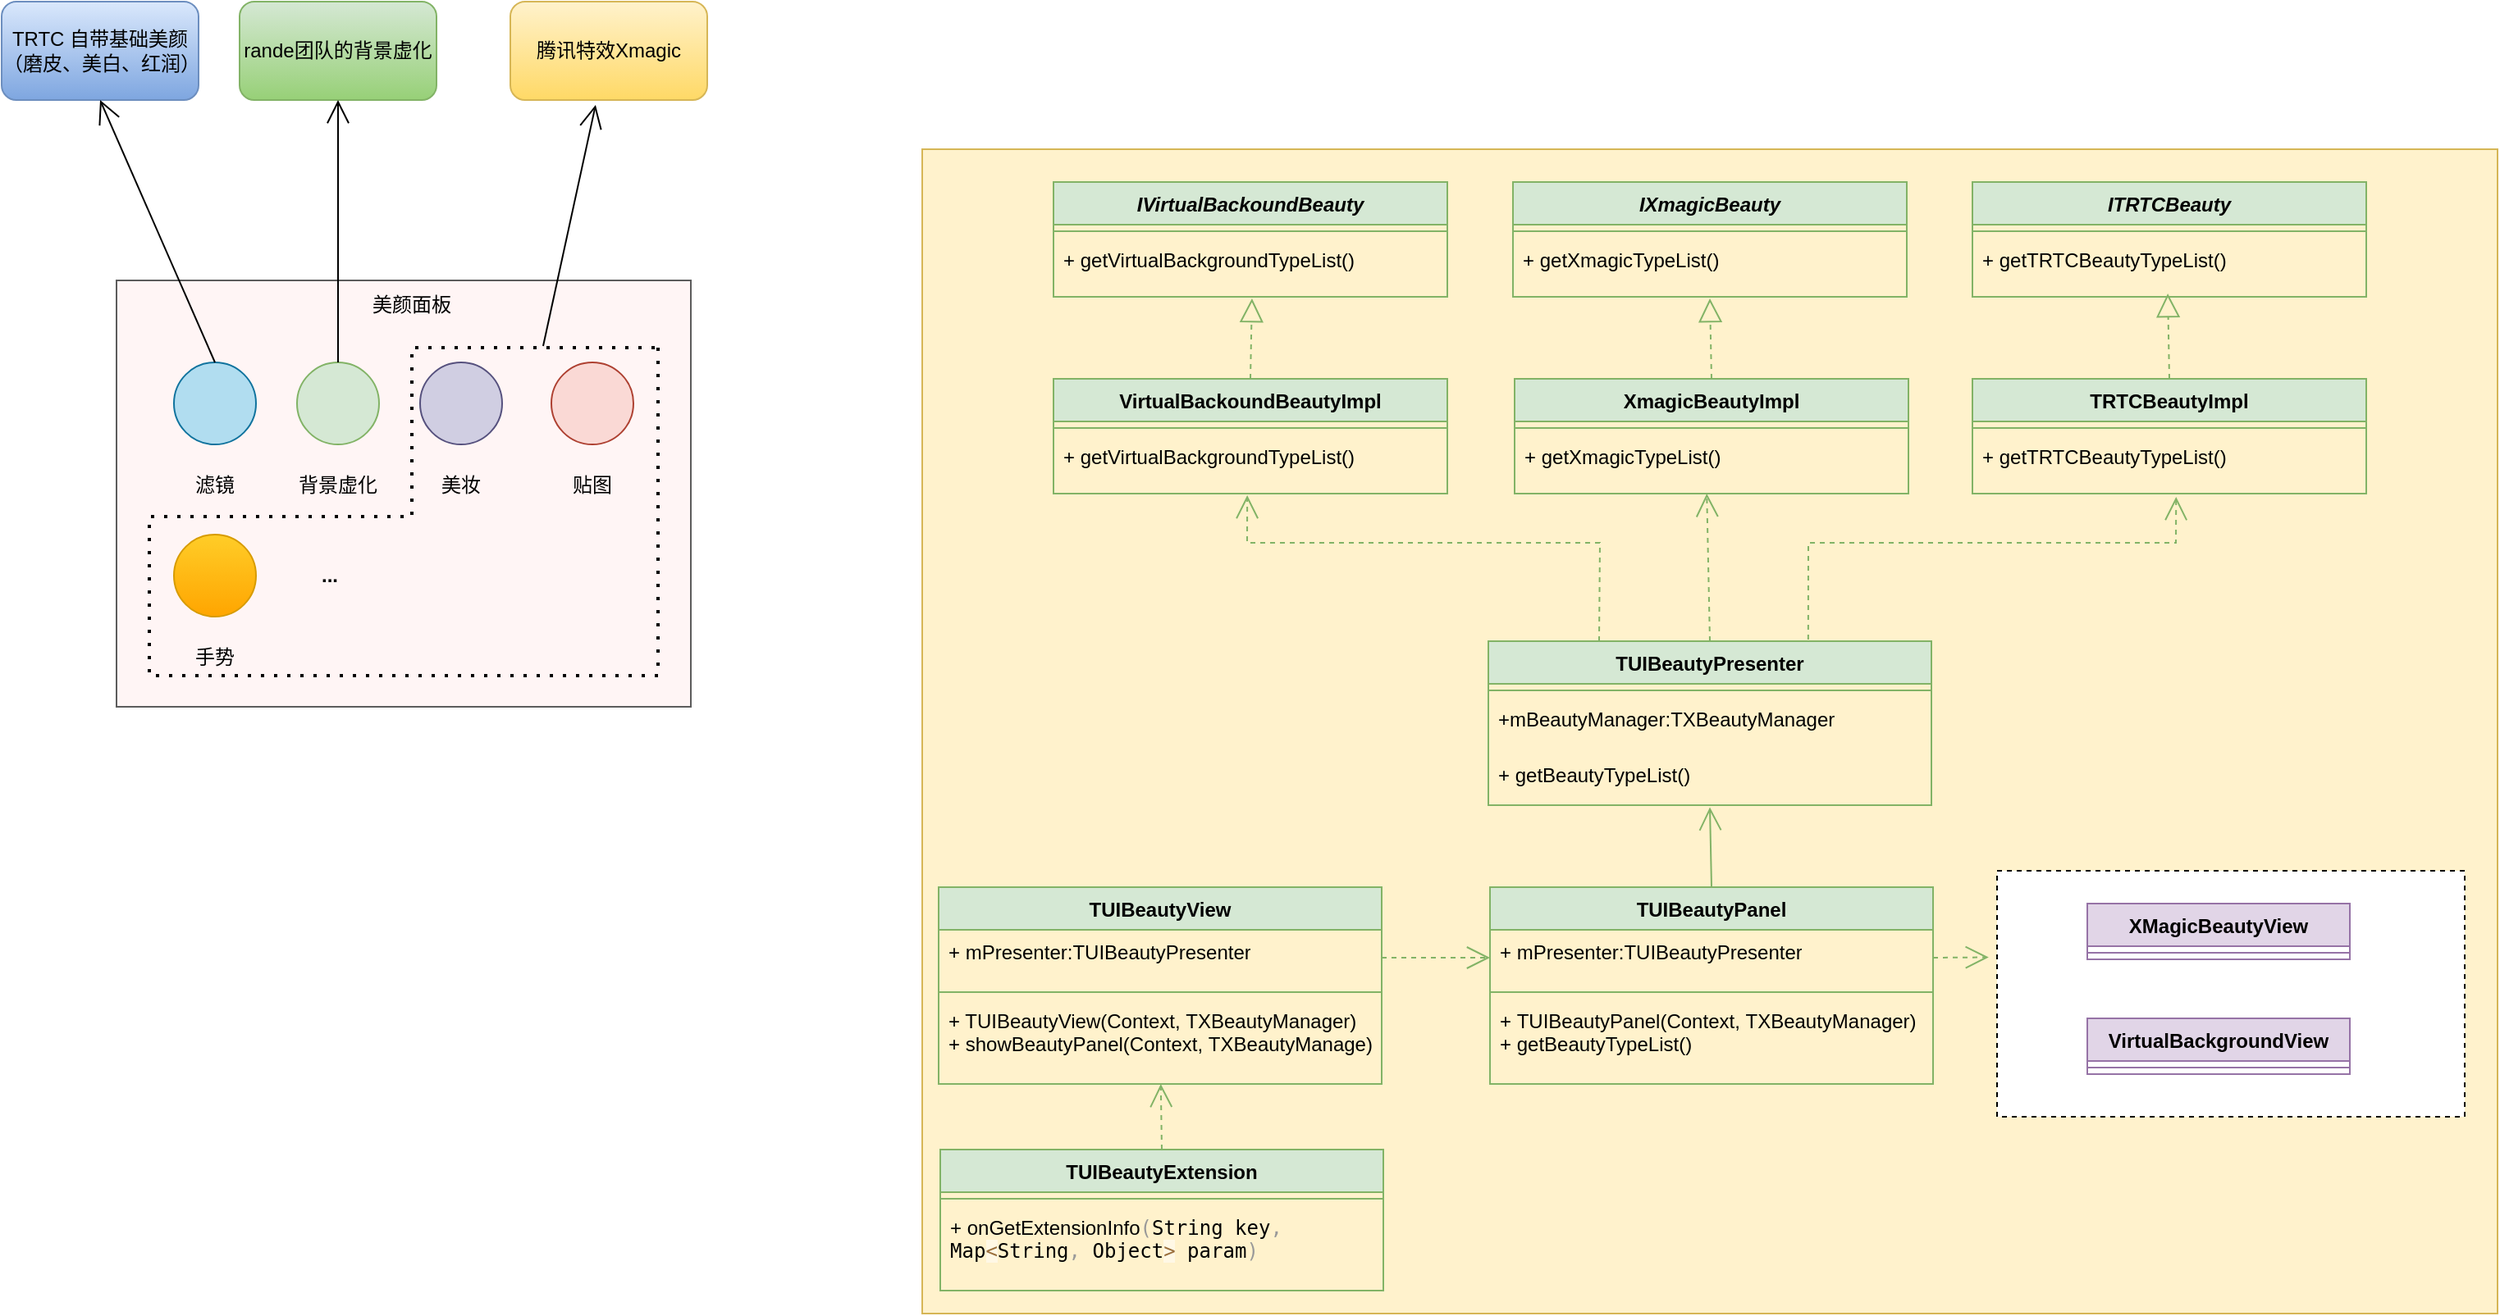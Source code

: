 <mxfile version="22.1.4" type="github">
  <diagram name="第 1 页" id="BJb2QBftmAwLZdBP9YWp">
    <mxGraphModel dx="1854" dy="998" grid="1" gridSize="10" guides="1" tooltips="1" connect="1" arrows="1" fold="1" page="1" pageScale="1" pageWidth="827" pageHeight="1169" math="0" shadow="0">
      <root>
        <mxCell id="0" />
        <mxCell id="1" parent="0" />
        <mxCell id="WcxLaPeq5YX2QQLOV-Lv-100" value="" style="rounded=0;whiteSpace=wrap;html=1;fillColor=#fff2cc;strokeColor=#d6b656;" vertex="1" parent="1">
          <mxGeometry x="760" y="120" width="960" height="710" as="geometry" />
        </mxCell>
        <mxCell id="WcxLaPeq5YX2QQLOV-Lv-5" value="" style="rounded=0;whiteSpace=wrap;html=1;strokeColor=#5C5C5C;fillColor=#FFF5F5;" vertex="1" parent="1">
          <mxGeometry x="269" y="200" width="350" height="260" as="geometry" />
        </mxCell>
        <mxCell id="WcxLaPeq5YX2QQLOV-Lv-6" value="美颜面板" style="text;html=1;strokeColor=none;fillColor=none;align=center;verticalAlign=middle;whiteSpace=wrap;rounded=0;" vertex="1" parent="1">
          <mxGeometry x="419" y="200" width="60" height="30" as="geometry" />
        </mxCell>
        <mxCell id="WcxLaPeq5YX2QQLOV-Lv-8" value="" style="ellipse;whiteSpace=wrap;html=1;aspect=fixed;fillColor=#b1ddf0;strokeColor=#10739e;" vertex="1" parent="1">
          <mxGeometry x="304" y="250" width="50" height="50" as="geometry" />
        </mxCell>
        <mxCell id="WcxLaPeq5YX2QQLOV-Lv-9" value="滤镜" style="text;html=1;strokeColor=none;fillColor=none;align=center;verticalAlign=middle;whiteSpace=wrap;rounded=0;" vertex="1" parent="1">
          <mxGeometry x="299" y="310" width="60" height="30" as="geometry" />
        </mxCell>
        <mxCell id="WcxLaPeq5YX2QQLOV-Lv-12" value="" style="ellipse;whiteSpace=wrap;html=1;aspect=fixed;fillColor=#d5e8d4;strokeColor=#82b366;" vertex="1" parent="1">
          <mxGeometry x="379" y="250" width="50" height="50" as="geometry" />
        </mxCell>
        <mxCell id="WcxLaPeq5YX2QQLOV-Lv-13" value="背景虚化" style="text;html=1;strokeColor=none;fillColor=none;align=center;verticalAlign=middle;whiteSpace=wrap;rounded=0;" vertex="1" parent="1">
          <mxGeometry x="374" y="310" width="60" height="30" as="geometry" />
        </mxCell>
        <mxCell id="WcxLaPeq5YX2QQLOV-Lv-14" value="" style="ellipse;whiteSpace=wrap;html=1;aspect=fixed;fillColor=#d0cee2;strokeColor=#56517e;" vertex="1" parent="1">
          <mxGeometry x="454" y="250" width="50" height="50" as="geometry" />
        </mxCell>
        <mxCell id="WcxLaPeq5YX2QQLOV-Lv-15" value="美妆" style="text;html=1;strokeColor=none;fillColor=none;align=center;verticalAlign=middle;whiteSpace=wrap;rounded=0;" vertex="1" parent="1">
          <mxGeometry x="449" y="310" width="60" height="30" as="geometry" />
        </mxCell>
        <mxCell id="WcxLaPeq5YX2QQLOV-Lv-16" value="" style="ellipse;whiteSpace=wrap;html=1;aspect=fixed;fillColor=#fad9d5;strokeColor=#ae4132;" vertex="1" parent="1">
          <mxGeometry x="534" y="250" width="50" height="50" as="geometry" />
        </mxCell>
        <mxCell id="WcxLaPeq5YX2QQLOV-Lv-17" value="贴图" style="text;html=1;strokeColor=none;fillColor=none;align=center;verticalAlign=middle;whiteSpace=wrap;rounded=0;" vertex="1" parent="1">
          <mxGeometry x="529" y="310" width="60" height="30" as="geometry" />
        </mxCell>
        <mxCell id="WcxLaPeq5YX2QQLOV-Lv-18" value="" style="ellipse;whiteSpace=wrap;html=1;aspect=fixed;fillColor=#ffcd28;strokeColor=#d79b00;gradientColor=#ffa500;" vertex="1" parent="1">
          <mxGeometry x="304" y="355" width="50" height="50" as="geometry" />
        </mxCell>
        <mxCell id="WcxLaPeq5YX2QQLOV-Lv-19" value="手势" style="text;html=1;strokeColor=none;fillColor=none;align=center;verticalAlign=middle;whiteSpace=wrap;rounded=0;" vertex="1" parent="1">
          <mxGeometry x="299" y="415" width="60" height="30" as="geometry" />
        </mxCell>
        <mxCell id="WcxLaPeq5YX2QQLOV-Lv-21" value="TRTC 自带基础美颜（磨皮、美白、红润）" style="rounded=1;whiteSpace=wrap;html=1;fillColor=#dae8fc;gradientColor=#7ea6e0;strokeColor=#6c8ebf;" vertex="1" parent="1">
          <mxGeometry x="199" y="30" width="120" height="60" as="geometry" />
        </mxCell>
        <mxCell id="WcxLaPeq5YX2QQLOV-Lv-24" value="rande团队的背景虚化" style="rounded=1;whiteSpace=wrap;html=1;fillColor=#d5e8d4;gradientColor=#97d077;strokeColor=#82b366;" vertex="1" parent="1">
          <mxGeometry x="344" y="30" width="120" height="60" as="geometry" />
        </mxCell>
        <mxCell id="WcxLaPeq5YX2QQLOV-Lv-27" value="" style="endArrow=none;dashed=1;html=1;dashPattern=1 3;strokeWidth=2;rounded=0;" edge="1" parent="1">
          <mxGeometry width="50" height="50" relative="1" as="geometry">
            <mxPoint x="599" y="241" as="sourcePoint" />
            <mxPoint x="599" y="241" as="targetPoint" />
            <Array as="points">
              <mxPoint x="599" y="441" />
              <mxPoint x="289" y="441" />
              <mxPoint x="289" y="344" />
              <mxPoint x="449" y="344" />
              <mxPoint x="449" y="241" />
            </Array>
          </mxGeometry>
        </mxCell>
        <mxCell id="WcxLaPeq5YX2QQLOV-Lv-30" value="&lt;b&gt;...&lt;/b&gt;" style="text;html=1;strokeColor=none;fillColor=none;align=center;verticalAlign=middle;whiteSpace=wrap;rounded=0;" vertex="1" parent="1">
          <mxGeometry x="369" y="365" width="60" height="30" as="geometry" />
        </mxCell>
        <mxCell id="WcxLaPeq5YX2QQLOV-Lv-31" value="" style="endArrow=open;endFill=1;endSize=12;html=1;rounded=0;exitX=0.5;exitY=0;exitDx=0;exitDy=0;entryX=0.5;entryY=1;entryDx=0;entryDy=0;" edge="1" parent="1" source="WcxLaPeq5YX2QQLOV-Lv-8" target="WcxLaPeq5YX2QQLOV-Lv-21">
          <mxGeometry width="160" relative="1" as="geometry">
            <mxPoint x="849" y="570" as="sourcePoint" />
            <mxPoint x="1009" y="570" as="targetPoint" />
          </mxGeometry>
        </mxCell>
        <mxCell id="WcxLaPeq5YX2QQLOV-Lv-32" value="" style="endArrow=open;endFill=1;endSize=12;html=1;rounded=0;exitX=0.5;exitY=0;exitDx=0;exitDy=0;entryX=0.5;entryY=1;entryDx=0;entryDy=0;" edge="1" parent="1" source="WcxLaPeq5YX2QQLOV-Lv-12" target="WcxLaPeq5YX2QQLOV-Lv-24">
          <mxGeometry width="160" relative="1" as="geometry">
            <mxPoint x="339" y="260" as="sourcePoint" />
            <mxPoint x="339" y="100" as="targetPoint" />
          </mxGeometry>
        </mxCell>
        <mxCell id="WcxLaPeq5YX2QQLOV-Lv-33" value="腾讯特效Xmagic" style="rounded=1;whiteSpace=wrap;html=1;fillColor=#fff2cc;gradientColor=#ffd966;strokeColor=#d6b656;" vertex="1" parent="1">
          <mxGeometry x="509" y="30" width="120" height="60" as="geometry" />
        </mxCell>
        <mxCell id="WcxLaPeq5YX2QQLOV-Lv-34" value="" style="endArrow=open;endFill=1;endSize=12;html=1;rounded=0;entryX=0.433;entryY=1.05;entryDx=0;entryDy=0;entryPerimeter=0;" edge="1" parent="1" target="WcxLaPeq5YX2QQLOV-Lv-33">
          <mxGeometry width="160" relative="1" as="geometry">
            <mxPoint x="529" y="240" as="sourcePoint" />
            <mxPoint x="489" y="100" as="targetPoint" />
          </mxGeometry>
        </mxCell>
        <mxCell id="WcxLaPeq5YX2QQLOV-Lv-36" value="TUIBeautyPresenter" style="swimlane;fontStyle=1;align=center;verticalAlign=top;childLayout=stackLayout;horizontal=1;startSize=26;horizontalStack=0;resizeParent=1;resizeParentMax=0;resizeLast=0;collapsible=1;marginBottom=0;whiteSpace=wrap;html=1;fillColor=#d5e8d4;strokeColor=#82b366;" vertex="1" parent="1">
          <mxGeometry x="1105" y="420" width="270" height="100" as="geometry" />
        </mxCell>
        <mxCell id="WcxLaPeq5YX2QQLOV-Lv-38" value="" style="line;strokeWidth=1;fillColor=#d5e8d4;align=left;verticalAlign=middle;spacingTop=-1;spacingLeft=3;spacingRight=3;rotatable=0;labelPosition=right;points=[];portConstraint=eastwest;strokeColor=#82b366;" vertex="1" parent="WcxLaPeq5YX2QQLOV-Lv-36">
          <mxGeometry y="26" width="270" height="8" as="geometry" />
        </mxCell>
        <mxCell id="WcxLaPeq5YX2QQLOV-Lv-37" value="+mBeautyManager:&lt;span style=&quot;background-color: initial;&quot;&gt;TXBeautyManager&lt;/span&gt;" style="text;align=left;verticalAlign=top;spacingLeft=4;spacingRight=4;overflow=hidden;rotatable=0;points=[[0,0.5],[1,0.5]];portConstraint=eastwest;whiteSpace=wrap;html=1;" vertex="1" parent="WcxLaPeq5YX2QQLOV-Lv-36">
          <mxGeometry y="34" width="270" height="34" as="geometry" />
        </mxCell>
        <mxCell id="WcxLaPeq5YX2QQLOV-Lv-39" value="+ getBeautyTypeList()" style="text;align=left;verticalAlign=top;spacingLeft=4;spacingRight=4;overflow=hidden;rotatable=0;points=[[0,0.5],[1,0.5]];portConstraint=eastwest;whiteSpace=wrap;html=1;" vertex="1" parent="WcxLaPeq5YX2QQLOV-Lv-36">
          <mxGeometry y="68" width="270" height="32" as="geometry" />
        </mxCell>
        <mxCell id="WcxLaPeq5YX2QQLOV-Lv-40" value="&lt;i&gt;ITRTCBeauty&lt;/i&gt;" style="swimlane;fontStyle=1;align=center;verticalAlign=top;childLayout=stackLayout;horizontal=1;startSize=26;horizontalStack=0;resizeParent=1;resizeParentMax=0;resizeLast=0;collapsible=1;marginBottom=0;whiteSpace=wrap;html=1;fillColor=#d5e8d4;strokeColor=#82b366;" vertex="1" parent="1">
          <mxGeometry x="1400" y="140" width="240" height="70" as="geometry" />
        </mxCell>
        <mxCell id="WcxLaPeq5YX2QQLOV-Lv-42" value="" style="line;strokeWidth=1;fillColor=#d5e8d4;align=left;verticalAlign=middle;spacingTop=-1;spacingLeft=3;spacingRight=3;rotatable=0;labelPosition=right;points=[];portConstraint=eastwest;strokeColor=#82b366;" vertex="1" parent="WcxLaPeq5YX2QQLOV-Lv-40">
          <mxGeometry y="26" width="240" height="8" as="geometry" />
        </mxCell>
        <mxCell id="WcxLaPeq5YX2QQLOV-Lv-43" value="+ getTRTCBeautyTypeList()&lt;br style=&quot;border-color: var(--border-color);&quot;&gt;" style="text;align=left;verticalAlign=top;spacingLeft=4;spacingRight=4;overflow=hidden;rotatable=0;points=[[0,0.5],[1,0.5]];portConstraint=eastwest;whiteSpace=wrap;html=1;" vertex="1" parent="WcxLaPeq5YX2QQLOV-Lv-40">
          <mxGeometry y="34" width="240" height="36" as="geometry" />
        </mxCell>
        <mxCell id="WcxLaPeq5YX2QQLOV-Lv-45" value="TUIBeautyView" style="swimlane;fontStyle=1;align=center;verticalAlign=top;childLayout=stackLayout;horizontal=1;startSize=26;horizontalStack=0;resizeParent=1;resizeParentMax=0;resizeLast=0;collapsible=1;marginBottom=0;whiteSpace=wrap;html=1;fillColor=#d5e8d4;strokeColor=#82b366;" vertex="1" parent="1">
          <mxGeometry x="770" y="570" width="270" height="120" as="geometry" />
        </mxCell>
        <mxCell id="WcxLaPeq5YX2QQLOV-Lv-46" value="+ mPresenter:TUIBeautyPresenter" style="text;align=left;verticalAlign=top;spacingLeft=4;spacingRight=4;overflow=hidden;rotatable=0;points=[[0,0.5],[1,0.5]];portConstraint=eastwest;whiteSpace=wrap;html=1;" vertex="1" parent="WcxLaPeq5YX2QQLOV-Lv-45">
          <mxGeometry y="26" width="270" height="34" as="geometry" />
        </mxCell>
        <mxCell id="WcxLaPeq5YX2QQLOV-Lv-47" value="" style="line;strokeWidth=1;fillColor=#d5e8d4;align=left;verticalAlign=middle;spacingTop=-1;spacingLeft=3;spacingRight=3;rotatable=0;labelPosition=right;points=[];portConstraint=eastwest;strokeColor=#82b366;" vertex="1" parent="WcxLaPeq5YX2QQLOV-Lv-45">
          <mxGeometry y="60" width="270" height="8" as="geometry" />
        </mxCell>
        <mxCell id="WcxLaPeq5YX2QQLOV-Lv-48" value="+ TUIBeautyView(Context,&amp;nbsp;TXBeautyManager)&lt;br&gt;+ showBeautyPanel(Context,&amp;nbsp;TXBeautyManage)" style="text;align=left;verticalAlign=top;spacingLeft=4;spacingRight=4;overflow=hidden;rotatable=0;points=[[0,0.5],[1,0.5]];portConstraint=eastwest;whiteSpace=wrap;html=1;" vertex="1" parent="WcxLaPeq5YX2QQLOV-Lv-45">
          <mxGeometry y="68" width="270" height="52" as="geometry" />
        </mxCell>
        <mxCell id="WcxLaPeq5YX2QQLOV-Lv-49" value="&lt;i&gt;IVirtualBackoundBeauty&lt;/i&gt;" style="swimlane;fontStyle=1;align=center;verticalAlign=top;childLayout=stackLayout;horizontal=1;startSize=26;horizontalStack=0;resizeParent=1;resizeParentMax=0;resizeLast=0;collapsible=1;marginBottom=0;whiteSpace=wrap;html=1;fillColor=#d5e8d4;strokeColor=#82b366;" vertex="1" parent="1">
          <mxGeometry x="840" y="140" width="240" height="70" as="geometry" />
        </mxCell>
        <mxCell id="WcxLaPeq5YX2QQLOV-Lv-50" value="" style="line;strokeWidth=1;fillColor=#d5e8d4;align=left;verticalAlign=middle;spacingTop=-1;spacingLeft=3;spacingRight=3;rotatable=0;labelPosition=right;points=[];portConstraint=eastwest;strokeColor=#82b366;" vertex="1" parent="WcxLaPeq5YX2QQLOV-Lv-49">
          <mxGeometry y="26" width="240" height="8" as="geometry" />
        </mxCell>
        <mxCell id="WcxLaPeq5YX2QQLOV-Lv-51" value="+ getVirtualBackgroundTypeList()" style="text;align=left;verticalAlign=top;spacingLeft=4;spacingRight=4;overflow=hidden;rotatable=0;points=[[0,0.5],[1,0.5]];portConstraint=eastwest;whiteSpace=wrap;html=1;" vertex="1" parent="WcxLaPeq5YX2QQLOV-Lv-49">
          <mxGeometry y="34" width="240" height="36" as="geometry" />
        </mxCell>
        <mxCell id="WcxLaPeq5YX2QQLOV-Lv-52" value="&lt;i&gt;IXmagicBeauty&lt;/i&gt;" style="swimlane;fontStyle=1;align=center;verticalAlign=top;childLayout=stackLayout;horizontal=1;startSize=26;horizontalStack=0;resizeParent=1;resizeParentMax=0;resizeLast=0;collapsible=1;marginBottom=0;whiteSpace=wrap;html=1;fillColor=#d5e8d4;strokeColor=#82b366;" vertex="1" parent="1">
          <mxGeometry x="1120" y="140" width="240" height="70" as="geometry" />
        </mxCell>
        <mxCell id="WcxLaPeq5YX2QQLOV-Lv-53" value="" style="line;strokeWidth=1;fillColor=#d5e8d4;align=left;verticalAlign=middle;spacingTop=-1;spacingLeft=3;spacingRight=3;rotatable=0;labelPosition=right;points=[];portConstraint=eastwest;strokeColor=#82b366;" vertex="1" parent="WcxLaPeq5YX2QQLOV-Lv-52">
          <mxGeometry y="26" width="240" height="8" as="geometry" />
        </mxCell>
        <mxCell id="WcxLaPeq5YX2QQLOV-Lv-54" value="+ getXmagicTypeList()" style="text;align=left;verticalAlign=top;spacingLeft=4;spacingRight=4;overflow=hidden;rotatable=0;points=[[0,0.5],[1,0.5]];portConstraint=eastwest;whiteSpace=wrap;html=1;" vertex="1" parent="WcxLaPeq5YX2QQLOV-Lv-52">
          <mxGeometry y="34" width="240" height="36" as="geometry" />
        </mxCell>
        <mxCell id="WcxLaPeq5YX2QQLOV-Lv-58" value="" style="endArrow=open;endFill=1;endSize=12;html=1;rounded=0;exitX=0.5;exitY=0;exitDx=0;exitDy=0;entryX=0.5;entryY=1.038;entryDx=0;entryDy=0;entryPerimeter=0;fillColor=#d5e8d4;strokeColor=#82b366;" edge="1" parent="1" source="WcxLaPeq5YX2QQLOV-Lv-92" target="WcxLaPeq5YX2QQLOV-Lv-39">
          <mxGeometry width="160" relative="1" as="geometry">
            <mxPoint x="1481" y="629" as="sourcePoint" />
            <mxPoint x="1230" y="519" as="targetPoint" />
          </mxGeometry>
        </mxCell>
        <mxCell id="WcxLaPeq5YX2QQLOV-Lv-59" value="TUIBeautyExtension" style="swimlane;fontStyle=1;align=center;verticalAlign=top;childLayout=stackLayout;horizontal=1;startSize=26;horizontalStack=0;resizeParent=1;resizeParentMax=0;resizeLast=0;collapsible=1;marginBottom=0;whiteSpace=wrap;html=1;fillColor=#d5e8d4;strokeColor=#82b366;" vertex="1" parent="1">
          <mxGeometry x="771" y="730" width="270" height="86" as="geometry" />
        </mxCell>
        <mxCell id="WcxLaPeq5YX2QQLOV-Lv-61" value="" style="line;strokeWidth=1;fillColor=#d5e8d4;align=left;verticalAlign=middle;spacingTop=-1;spacingLeft=3;spacingRight=3;rotatable=0;labelPosition=right;points=[];portConstraint=eastwest;strokeColor=#82b366;" vertex="1" parent="WcxLaPeq5YX2QQLOV-Lv-59">
          <mxGeometry y="26" width="270" height="8" as="geometry" />
        </mxCell>
        <mxCell id="WcxLaPeq5YX2QQLOV-Lv-62" value="+&amp;nbsp;onGetExtensionInfo&lt;span style=&quot;background-color: initial; font-family: Consolas, Monaco, &amp;quot;Andale Mono&amp;quot;, &amp;quot;Ubuntu Mono&amp;quot;, monospace; font-size: 1em; word-spacing: normal; word-break: break-word; line-height: inherit; color: rgb(153, 153, 153);&quot; class=&quot;token punctuation&quot;&gt;(&lt;/span&gt;&lt;span style=&quot;background-color: initial; font-family: Consolas, Monaco, &amp;quot;Andale Mono&amp;quot;, &amp;quot;Ubuntu Mono&amp;quot;, monospace; font-size: 1em; word-spacing: normal; word-break: break-word; line-height: inherit;&quot; class=&quot;token parameter&quot;&gt;String key&lt;span style=&quot;word-break: break-word; line-height: inherit; color: rgb(153, 153, 153);&quot; class=&quot;token punctuation&quot;&gt;,&lt;/span&gt; Map&lt;span style=&quot;word-break: break-word; line-height: inherit; color: rgb(154, 110, 58); background: rgba(255, 255, 255, 0.5);&quot; class=&quot;token operator&quot;&gt;&amp;lt;&lt;/span&gt;String&lt;span style=&quot;word-break: break-word; line-height: inherit; color: rgb(153, 153, 153);&quot; class=&quot;token punctuation&quot;&gt;,&lt;/span&gt; Object&lt;span style=&quot;word-break: break-word; line-height: inherit; color: rgb(154, 110, 58); background: rgba(255, 255, 255, 0.5);&quot; class=&quot;token operator&quot;&gt;&amp;gt;&lt;/span&gt; param&lt;/span&gt;&lt;span style=&quot;background-color: initial; font-family: Consolas, Monaco, &amp;quot;Andale Mono&amp;quot;, &amp;quot;Ubuntu Mono&amp;quot;, monospace; font-size: 1em; word-spacing: normal; word-break: break-word; line-height: inherit; color: rgb(153, 153, 153);&quot; class=&quot;token punctuation&quot;&gt;)&lt;/span&gt;" style="text;align=left;verticalAlign=top;spacingLeft=4;spacingRight=4;overflow=hidden;rotatable=0;points=[[0,0.5],[1,0.5]];portConstraint=eastwest;whiteSpace=wrap;html=1;" vertex="1" parent="WcxLaPeq5YX2QQLOV-Lv-59">
          <mxGeometry y="34" width="270" height="52" as="geometry" />
        </mxCell>
        <mxCell id="WcxLaPeq5YX2QQLOV-Lv-63" value="" style="endArrow=open;endSize=12;dashed=1;html=1;rounded=0;exitX=0.5;exitY=0;exitDx=0;exitDy=0;fillColor=#d5e8d4;strokeColor=#82b366;" edge="1" parent="1" source="WcxLaPeq5YX2QQLOV-Lv-59" target="WcxLaPeq5YX2QQLOV-Lv-48">
          <mxGeometry width="160" relative="1" as="geometry">
            <mxPoint x="495" y="460" as="sourcePoint" />
            <mxPoint x="655" y="460" as="targetPoint" />
          </mxGeometry>
        </mxCell>
        <mxCell id="WcxLaPeq5YX2QQLOV-Lv-73" value="VirtualBackoundBeautyImpl" style="swimlane;fontStyle=1;align=center;verticalAlign=top;childLayout=stackLayout;horizontal=1;startSize=26;horizontalStack=0;resizeParent=1;resizeParentMax=0;resizeLast=0;collapsible=1;marginBottom=0;whiteSpace=wrap;html=1;fillColor=#d5e8d4;strokeColor=#82b366;" vertex="1" parent="1">
          <mxGeometry x="840" y="260" width="240" height="70" as="geometry" />
        </mxCell>
        <mxCell id="WcxLaPeq5YX2QQLOV-Lv-74" value="" style="line;strokeWidth=1;fillColor=#d5e8d4;align=left;verticalAlign=middle;spacingTop=-1;spacingLeft=3;spacingRight=3;rotatable=0;labelPosition=right;points=[];portConstraint=eastwest;strokeColor=#82b366;" vertex="1" parent="WcxLaPeq5YX2QQLOV-Lv-73">
          <mxGeometry y="26" width="240" height="8" as="geometry" />
        </mxCell>
        <mxCell id="WcxLaPeq5YX2QQLOV-Lv-75" value="+ getVirtualBackgroundTypeList()" style="text;align=left;verticalAlign=top;spacingLeft=4;spacingRight=4;overflow=hidden;rotatable=0;points=[[0,0.5],[1,0.5]];portConstraint=eastwest;whiteSpace=wrap;html=1;" vertex="1" parent="WcxLaPeq5YX2QQLOV-Lv-73">
          <mxGeometry y="34" width="240" height="36" as="geometry" />
        </mxCell>
        <mxCell id="WcxLaPeq5YX2QQLOV-Lv-76" value="XmagicBeautyImpl" style="swimlane;fontStyle=1;align=center;verticalAlign=top;childLayout=stackLayout;horizontal=1;startSize=26;horizontalStack=0;resizeParent=1;resizeParentMax=0;resizeLast=0;collapsible=1;marginBottom=0;whiteSpace=wrap;html=1;fillColor=#d5e8d4;strokeColor=#82b366;" vertex="1" parent="1">
          <mxGeometry x="1121" y="260" width="240" height="70" as="geometry" />
        </mxCell>
        <mxCell id="WcxLaPeq5YX2QQLOV-Lv-77" value="" style="line;strokeWidth=1;fillColor=#d5e8d4;align=left;verticalAlign=middle;spacingTop=-1;spacingLeft=3;spacingRight=3;rotatable=0;labelPosition=right;points=[];portConstraint=eastwest;strokeColor=#82b366;" vertex="1" parent="WcxLaPeq5YX2QQLOV-Lv-76">
          <mxGeometry y="26" width="240" height="8" as="geometry" />
        </mxCell>
        <mxCell id="WcxLaPeq5YX2QQLOV-Lv-78" value="+ getXmagicTypeList()" style="text;align=left;verticalAlign=top;spacingLeft=4;spacingRight=4;overflow=hidden;rotatable=0;points=[[0,0.5],[1,0.5]];portConstraint=eastwest;whiteSpace=wrap;html=1;" vertex="1" parent="WcxLaPeq5YX2QQLOV-Lv-76">
          <mxGeometry y="34" width="240" height="36" as="geometry" />
        </mxCell>
        <mxCell id="WcxLaPeq5YX2QQLOV-Lv-82" value="TRTCBeautyImpl" style="swimlane;fontStyle=1;align=center;verticalAlign=top;childLayout=stackLayout;horizontal=1;startSize=26;horizontalStack=0;resizeParent=1;resizeParentMax=0;resizeLast=0;collapsible=1;marginBottom=0;whiteSpace=wrap;html=1;fillColor=#d5e8d4;strokeColor=#82b366;" vertex="1" parent="1">
          <mxGeometry x="1400" y="260" width="240" height="70" as="geometry" />
        </mxCell>
        <mxCell id="WcxLaPeq5YX2QQLOV-Lv-83" value="" style="line;strokeWidth=1;fillColor=#d5e8d4;align=left;verticalAlign=middle;spacingTop=-1;spacingLeft=3;spacingRight=3;rotatable=0;labelPosition=right;points=[];portConstraint=eastwest;strokeColor=#82b366;" vertex="1" parent="WcxLaPeq5YX2QQLOV-Lv-82">
          <mxGeometry y="26" width="240" height="8" as="geometry" />
        </mxCell>
        <mxCell id="WcxLaPeq5YX2QQLOV-Lv-84" value="+ getTRTCBeautyTypeList()&lt;br style=&quot;border-color: var(--border-color);&quot;&gt;" style="text;align=left;verticalAlign=top;spacingLeft=4;spacingRight=4;overflow=hidden;rotatable=0;points=[[0,0.5],[1,0.5]];portConstraint=eastwest;whiteSpace=wrap;html=1;" vertex="1" parent="WcxLaPeq5YX2QQLOV-Lv-82">
          <mxGeometry y="34" width="240" height="36" as="geometry" />
        </mxCell>
        <mxCell id="WcxLaPeq5YX2QQLOV-Lv-85" value="" style="endArrow=block;dashed=1;endFill=0;endSize=12;html=1;rounded=0;exitX=0.5;exitY=0;exitDx=0;exitDy=0;entryX=0.504;entryY=1.028;entryDx=0;entryDy=0;entryPerimeter=0;fillColor=#d5e8d4;strokeColor=#82b366;" edge="1" parent="1" source="WcxLaPeq5YX2QQLOV-Lv-73" target="WcxLaPeq5YX2QQLOV-Lv-51">
          <mxGeometry width="160" relative="1" as="geometry">
            <mxPoint x="1240" y="510" as="sourcePoint" />
            <mxPoint x="1400" y="510" as="targetPoint" />
          </mxGeometry>
        </mxCell>
        <mxCell id="WcxLaPeq5YX2QQLOV-Lv-86" value="" style="endArrow=block;dashed=1;endFill=0;endSize=12;html=1;rounded=0;exitX=0.5;exitY=0;exitDx=0;exitDy=0;entryX=0.5;entryY=1.028;entryDx=0;entryDy=0;entryPerimeter=0;fillColor=#d5e8d4;strokeColor=#82b366;" edge="1" parent="1" source="WcxLaPeq5YX2QQLOV-Lv-76" target="WcxLaPeq5YX2QQLOV-Lv-54">
          <mxGeometry width="160" relative="1" as="geometry">
            <mxPoint x="970" y="270" as="sourcePoint" />
            <mxPoint x="971" y="221" as="targetPoint" />
          </mxGeometry>
        </mxCell>
        <mxCell id="WcxLaPeq5YX2QQLOV-Lv-87" value="" style="endArrow=block;dashed=1;endFill=0;endSize=12;html=1;rounded=0;exitX=0.5;exitY=0;exitDx=0;exitDy=0;entryX=0.496;entryY=0.944;entryDx=0;entryDy=0;entryPerimeter=0;fillColor=#d5e8d4;strokeColor=#82b366;" edge="1" parent="1" source="WcxLaPeq5YX2QQLOV-Lv-82" target="WcxLaPeq5YX2QQLOV-Lv-43">
          <mxGeometry width="160" relative="1" as="geometry">
            <mxPoint x="1251" y="270" as="sourcePoint" />
            <mxPoint x="1250" y="221" as="targetPoint" />
          </mxGeometry>
        </mxCell>
        <mxCell id="WcxLaPeq5YX2QQLOV-Lv-88" value="" style="endArrow=open;endSize=12;dashed=1;html=1;rounded=0;exitX=0.5;exitY=0;exitDx=0;exitDy=0;entryX=0.488;entryY=1;entryDx=0;entryDy=0;entryPerimeter=0;fillColor=#d5e8d4;strokeColor=#82b366;" edge="1" parent="1" source="WcxLaPeq5YX2QQLOV-Lv-36" target="WcxLaPeq5YX2QQLOV-Lv-78">
          <mxGeometry width="160" relative="1" as="geometry">
            <mxPoint x="1240" y="510" as="sourcePoint" />
            <mxPoint x="1400" y="510" as="targetPoint" />
          </mxGeometry>
        </mxCell>
        <mxCell id="WcxLaPeq5YX2QQLOV-Lv-89" value="" style="endArrow=open;endSize=12;dashed=1;html=1;rounded=0;exitX=0.722;exitY=-0.01;exitDx=0;exitDy=0;entryX=0.513;entryY=1.056;entryDx=0;entryDy=0;entryPerimeter=0;exitPerimeter=0;fillColor=#d5e8d4;strokeColor=#82b366;" edge="1" parent="1" source="WcxLaPeq5YX2QQLOV-Lv-36">
          <mxGeometry x="-0.003" width="160" relative="1" as="geometry">
            <mxPoint x="1308.5" y="420" as="sourcePoint" />
            <mxPoint x="1524.12" y="332.016" as="targetPoint" />
            <Array as="points">
              <mxPoint x="1300" y="360" />
              <mxPoint x="1524" y="360" />
            </Array>
            <mxPoint as="offset" />
          </mxGeometry>
        </mxCell>
        <mxCell id="WcxLaPeq5YX2QQLOV-Lv-91" value="" style="endArrow=open;endSize=12;dashed=1;html=1;rounded=0;exitX=0.25;exitY=0;exitDx=0;exitDy=0;entryX=0.492;entryY=1.028;entryDx=0;entryDy=0;entryPerimeter=0;fillColor=#d5e8d4;strokeColor=#82b366;" edge="1" parent="1" source="WcxLaPeq5YX2QQLOV-Lv-36" target="WcxLaPeq5YX2QQLOV-Lv-75">
          <mxGeometry width="160" relative="1" as="geometry">
            <mxPoint x="1250" y="410" as="sourcePoint" />
            <mxPoint x="1248" y="340" as="targetPoint" />
            <Array as="points">
              <mxPoint x="1173" y="360" />
              <mxPoint x="958" y="360" />
            </Array>
          </mxGeometry>
        </mxCell>
        <mxCell id="WcxLaPeq5YX2QQLOV-Lv-92" value="TUIBeautyPanel" style="swimlane;fontStyle=1;align=center;verticalAlign=top;childLayout=stackLayout;horizontal=1;startSize=26;horizontalStack=0;resizeParent=1;resizeParentMax=0;resizeLast=0;collapsible=1;marginBottom=0;whiteSpace=wrap;html=1;fillColor=#d5e8d4;strokeColor=#82b366;" vertex="1" parent="1">
          <mxGeometry x="1106" y="570" width="270" height="120" as="geometry" />
        </mxCell>
        <mxCell id="WcxLaPeq5YX2QQLOV-Lv-93" value="+ mPresenter:TUIBeautyPresenter" style="text;align=left;verticalAlign=top;spacingLeft=4;spacingRight=4;overflow=hidden;rotatable=0;points=[[0,0.5],[1,0.5]];portConstraint=eastwest;whiteSpace=wrap;html=1;" vertex="1" parent="WcxLaPeq5YX2QQLOV-Lv-92">
          <mxGeometry y="26" width="270" height="34" as="geometry" />
        </mxCell>
        <mxCell id="WcxLaPeq5YX2QQLOV-Lv-94" value="" style="line;strokeWidth=1;fillColor=#d5e8d4;align=left;verticalAlign=middle;spacingTop=-1;spacingLeft=3;spacingRight=3;rotatable=0;labelPosition=right;points=[];portConstraint=eastwest;strokeColor=#82b366;" vertex="1" parent="WcxLaPeq5YX2QQLOV-Lv-92">
          <mxGeometry y="60" width="270" height="8" as="geometry" />
        </mxCell>
        <mxCell id="WcxLaPeq5YX2QQLOV-Lv-95" value="+&amp;nbsp;TUIBeautyPanel(Context,&amp;nbsp;TXBeautyManager)&lt;br&gt;+ getBeautyTypeList()" style="text;align=left;verticalAlign=top;spacingLeft=4;spacingRight=4;overflow=hidden;rotatable=0;points=[[0,0.5],[1,0.5]];portConstraint=eastwest;whiteSpace=wrap;html=1;" vertex="1" parent="WcxLaPeq5YX2QQLOV-Lv-92">
          <mxGeometry y="68" width="270" height="52" as="geometry" />
        </mxCell>
        <mxCell id="WcxLaPeq5YX2QQLOV-Lv-96" value="" style="endArrow=open;endSize=12;dashed=1;html=1;rounded=0;exitX=1;exitY=0.5;exitDx=0;exitDy=0;fillColor=#d5e8d4;strokeColor=#82b366;" edge="1" parent="1" source="WcxLaPeq5YX2QQLOV-Lv-46" target="WcxLaPeq5YX2QQLOV-Lv-93">
          <mxGeometry width="160" relative="1" as="geometry">
            <mxPoint x="1240" y="400" as="sourcePoint" />
            <mxPoint x="1400" y="400" as="targetPoint" />
            <mxPoint as="offset" />
          </mxGeometry>
        </mxCell>
        <mxCell id="WcxLaPeq5YX2QQLOV-Lv-101" value="" style="rounded=0;whiteSpace=wrap;html=1;dashed=1;" vertex="1" parent="1">
          <mxGeometry x="1415" y="560" width="285" height="150" as="geometry" />
        </mxCell>
        <mxCell id="WcxLaPeq5YX2QQLOV-Lv-102" value="XMagicBeautyView" style="swimlane;fontStyle=1;align=center;verticalAlign=top;childLayout=stackLayout;horizontal=1;startSize=26;horizontalStack=0;resizeParent=1;resizeParentMax=0;resizeLast=0;collapsible=1;marginBottom=0;whiteSpace=wrap;html=1;fillColor=#e1d5e7;strokeColor=#9673a6;" vertex="1" parent="1">
          <mxGeometry x="1470" y="580" width="160" height="34" as="geometry" />
        </mxCell>
        <mxCell id="WcxLaPeq5YX2QQLOV-Lv-104" value="" style="line;strokeWidth=1;fillColor=none;align=left;verticalAlign=middle;spacingTop=-1;spacingLeft=3;spacingRight=3;rotatable=0;labelPosition=right;points=[];portConstraint=eastwest;strokeColor=inherit;" vertex="1" parent="WcxLaPeq5YX2QQLOV-Lv-102">
          <mxGeometry y="26" width="160" height="8" as="geometry" />
        </mxCell>
        <mxCell id="WcxLaPeq5YX2QQLOV-Lv-106" value="VirtualBackgroundView" style="swimlane;fontStyle=1;align=center;verticalAlign=top;childLayout=stackLayout;horizontal=1;startSize=26;horizontalStack=0;resizeParent=1;resizeParentMax=0;resizeLast=0;collapsible=1;marginBottom=0;whiteSpace=wrap;html=1;fillColor=#e1d5e7;strokeColor=#9673a6;" vertex="1" parent="1">
          <mxGeometry x="1470" y="650" width="160" height="34" as="geometry" />
        </mxCell>
        <mxCell id="WcxLaPeq5YX2QQLOV-Lv-107" value="" style="line;strokeWidth=1;fillColor=none;align=left;verticalAlign=middle;spacingTop=-1;spacingLeft=3;spacingRight=3;rotatable=0;labelPosition=right;points=[];portConstraint=eastwest;strokeColor=inherit;" vertex="1" parent="WcxLaPeq5YX2QQLOV-Lv-106">
          <mxGeometry y="26" width="160" height="8" as="geometry" />
        </mxCell>
        <mxCell id="WcxLaPeq5YX2QQLOV-Lv-108" value="" style="endArrow=open;endSize=12;dashed=1;html=1;rounded=0;exitX=1;exitY=0.5;exitDx=0;exitDy=0;fillColor=#d5e8d4;strokeColor=#82b366;entryX=0.677;entryY=0.694;entryDx=0;entryDy=0;entryPerimeter=0;" edge="1" parent="1" source="WcxLaPeq5YX2QQLOV-Lv-93" target="WcxLaPeq5YX2QQLOV-Lv-100">
          <mxGeometry width="160" relative="1" as="geometry">
            <mxPoint x="1050" y="623" as="sourcePoint" />
            <mxPoint x="1116" y="623" as="targetPoint" />
            <mxPoint as="offset" />
          </mxGeometry>
        </mxCell>
      </root>
    </mxGraphModel>
  </diagram>
</mxfile>
